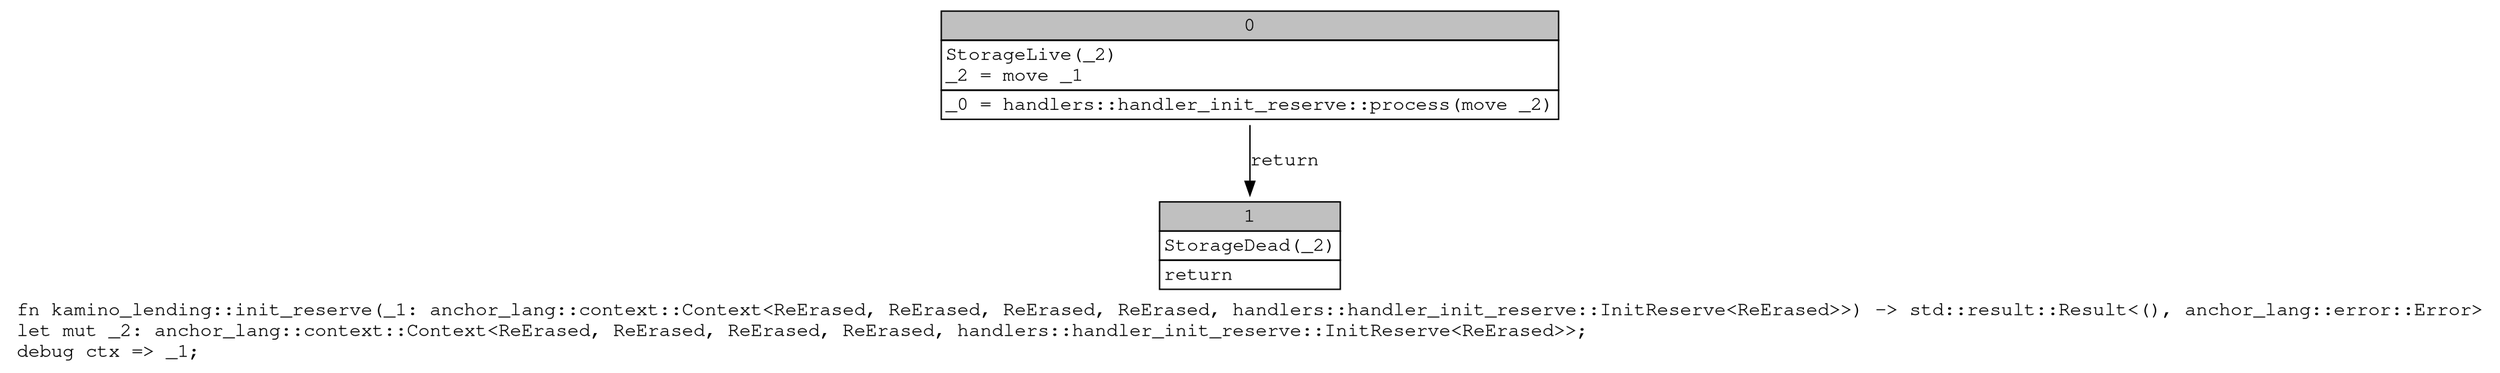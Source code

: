 digraph Mir_0_12648 {
    graph [fontname="Courier, monospace"];
    node [fontname="Courier, monospace"];
    edge [fontname="Courier, monospace"];
    label=<fn kamino_lending::init_reserve(_1: anchor_lang::context::Context&lt;ReErased, ReErased, ReErased, ReErased, handlers::handler_init_reserve::InitReserve&lt;ReErased&gt;&gt;) -&gt; std::result::Result&lt;(), anchor_lang::error::Error&gt;<br align="left"/>let mut _2: anchor_lang::context::Context&lt;ReErased, ReErased, ReErased, ReErased, handlers::handler_init_reserve::InitReserve&lt;ReErased&gt;&gt;;<br align="left"/>debug ctx =&gt; _1;<br align="left"/>>;
    bb0__0_12648 [shape="none", label=<<table border="0" cellborder="1" cellspacing="0"><tr><td bgcolor="gray" align="center" colspan="1">0</td></tr><tr><td align="left" balign="left">StorageLive(_2)<br/>_2 = move _1<br/></td></tr><tr><td align="left">_0 = handlers::handler_init_reserve::process(move _2)</td></tr></table>>];
    bb1__0_12648 [shape="none", label=<<table border="0" cellborder="1" cellspacing="0"><tr><td bgcolor="gray" align="center" colspan="1">1</td></tr><tr><td align="left" balign="left">StorageDead(_2)<br/></td></tr><tr><td align="left">return</td></tr></table>>];
    bb0__0_12648 -> bb1__0_12648 [label="return"];
}
